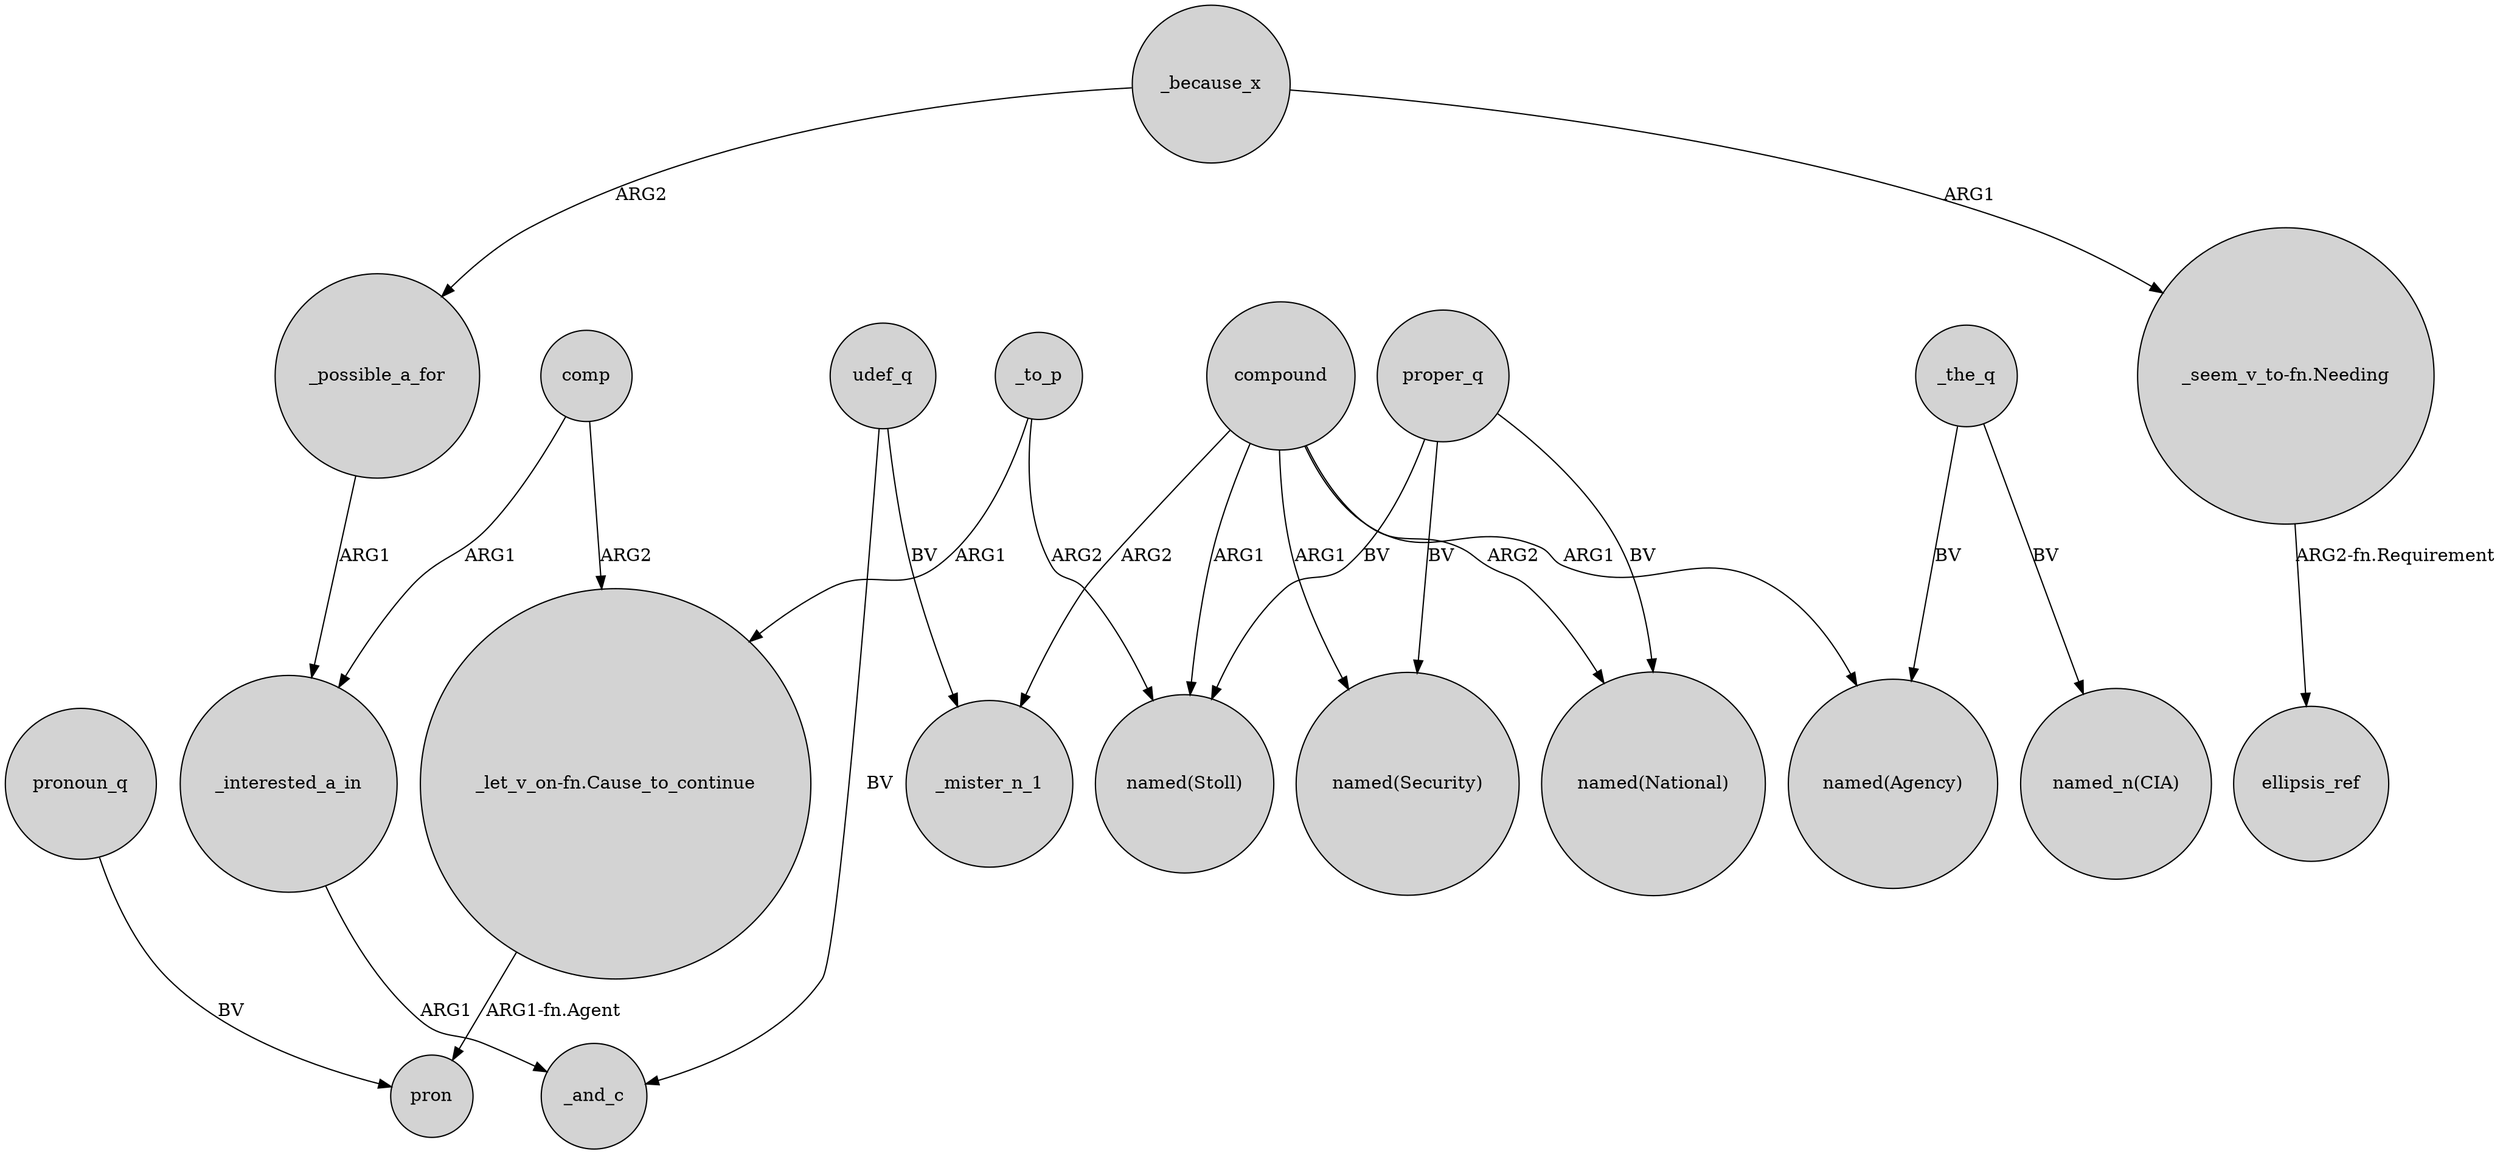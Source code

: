 digraph {
	node [shape=circle style=filled]
	_to_p -> "_let_v_on-fn.Cause_to_continue" [label=ARG1]
	_the_q -> "named_n(CIA)" [label=BV]
	compound -> _mister_n_1 [label=ARG2]
	_the_q -> "named(Agency)" [label=BV]
	compound -> "named(Stoll)" [label=ARG1]
	compound -> "named(Security)" [label=ARG1]
	"_seem_v_to-fn.Needing" -> ellipsis_ref [label="ARG2-fn.Requirement"]
	compound -> "named(National)" [label=ARG2]
	udef_q -> _and_c [label=BV]
	udef_q -> _mister_n_1 [label=BV]
	comp -> _interested_a_in [label=ARG1]
	pronoun_q -> pron [label=BV]
	"_let_v_on-fn.Cause_to_continue" -> pron [label="ARG1-fn.Agent"]
	comp -> "_let_v_on-fn.Cause_to_continue" [label=ARG2]
	_possible_a_for -> _interested_a_in [label=ARG1]
	compound -> "named(Agency)" [label=ARG1]
	proper_q -> "named(Security)" [label=BV]
	_because_x -> _possible_a_for [label=ARG2]
	_because_x -> "_seem_v_to-fn.Needing" [label=ARG1]
	proper_q -> "named(National)" [label=BV]
	_to_p -> "named(Stoll)" [label=ARG2]
	_interested_a_in -> _and_c [label=ARG1]
	proper_q -> "named(Stoll)" [label=BV]
}
